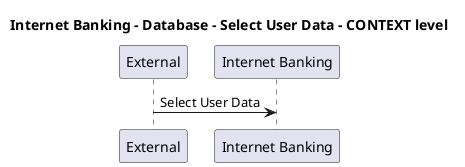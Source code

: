 @startuml

title Internet Banking - Database - Select User Data - CONTEXT level

participant "External" as C4InterFlow.SoftwareSystems.ExternalSystem
participant "Internet Banking" as BigBankPlc.SoftwareSystems.InternetBanking

C4InterFlow.SoftwareSystems.ExternalSystem -> BigBankPlc.SoftwareSystems.InternetBanking : Select User Data


@enduml
